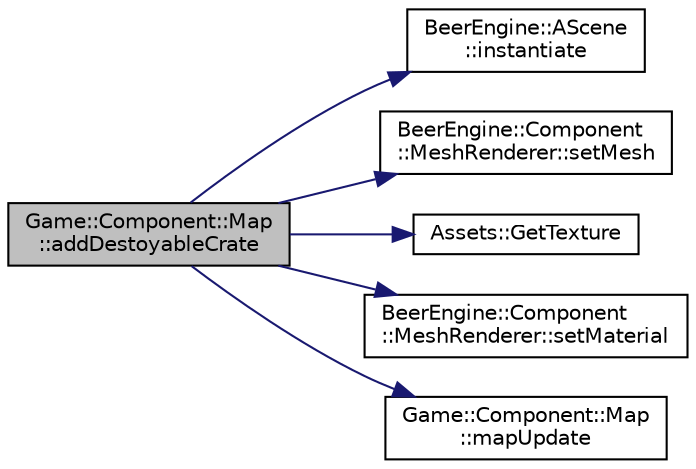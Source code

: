 digraph "Game::Component::Map::addDestoyableCrate"
{
  edge [fontname="Helvetica",fontsize="10",labelfontname="Helvetica",labelfontsize="10"];
  node [fontname="Helvetica",fontsize="10",shape=record];
  rankdir="LR";
  Node10 [label="Game::Component::Map\l::addDestoyableCrate",height=0.2,width=0.4,color="black", fillcolor="grey75", style="filled", fontcolor="black"];
  Node10 -> Node11 [color="midnightblue",fontsize="10",style="solid",fontname="Helvetica"];
  Node11 [label="BeerEngine::AScene\l::instantiate",height=0.2,width=0.4,color="black", fillcolor="white", style="filled",URL="$class_beer_engine_1_1_a_scene.html#a2bd087ae22796d1e286c867f4f1ecc38"];
  Node10 -> Node12 [color="midnightblue",fontsize="10",style="solid",fontname="Helvetica"];
  Node12 [label="BeerEngine::Component\l::MeshRenderer::setMesh",height=0.2,width=0.4,color="black", fillcolor="white", style="filled",URL="$class_beer_engine_1_1_component_1_1_mesh_renderer.html#a818276a7fe8703a04bf431a41fa4c907"];
  Node10 -> Node13 [color="midnightblue",fontsize="10",style="solid",fontname="Helvetica"];
  Node13 [label="Assets::GetTexture",height=0.2,width=0.4,color="black", fillcolor="white", style="filled",URL="$class_assets.html#a1dc713408638d18566ec35221a0ede24"];
  Node10 -> Node14 [color="midnightblue",fontsize="10",style="solid",fontname="Helvetica"];
  Node14 [label="BeerEngine::Component\l::MeshRenderer::setMaterial",height=0.2,width=0.4,color="black", fillcolor="white", style="filled",URL="$class_beer_engine_1_1_component_1_1_mesh_renderer.html#a9d4408a8c5e670c130394c59eeb5ccf2"];
  Node10 -> Node15 [color="midnightblue",fontsize="10",style="solid",fontname="Helvetica"];
  Node15 [label="Game::Component::Map\l::mapUpdate",height=0.2,width=0.4,color="black", fillcolor="white", style="filled",URL="$class_game_1_1_component_1_1_map.html#ae1900809e3369230a8dd3678a397ba98"];
}
